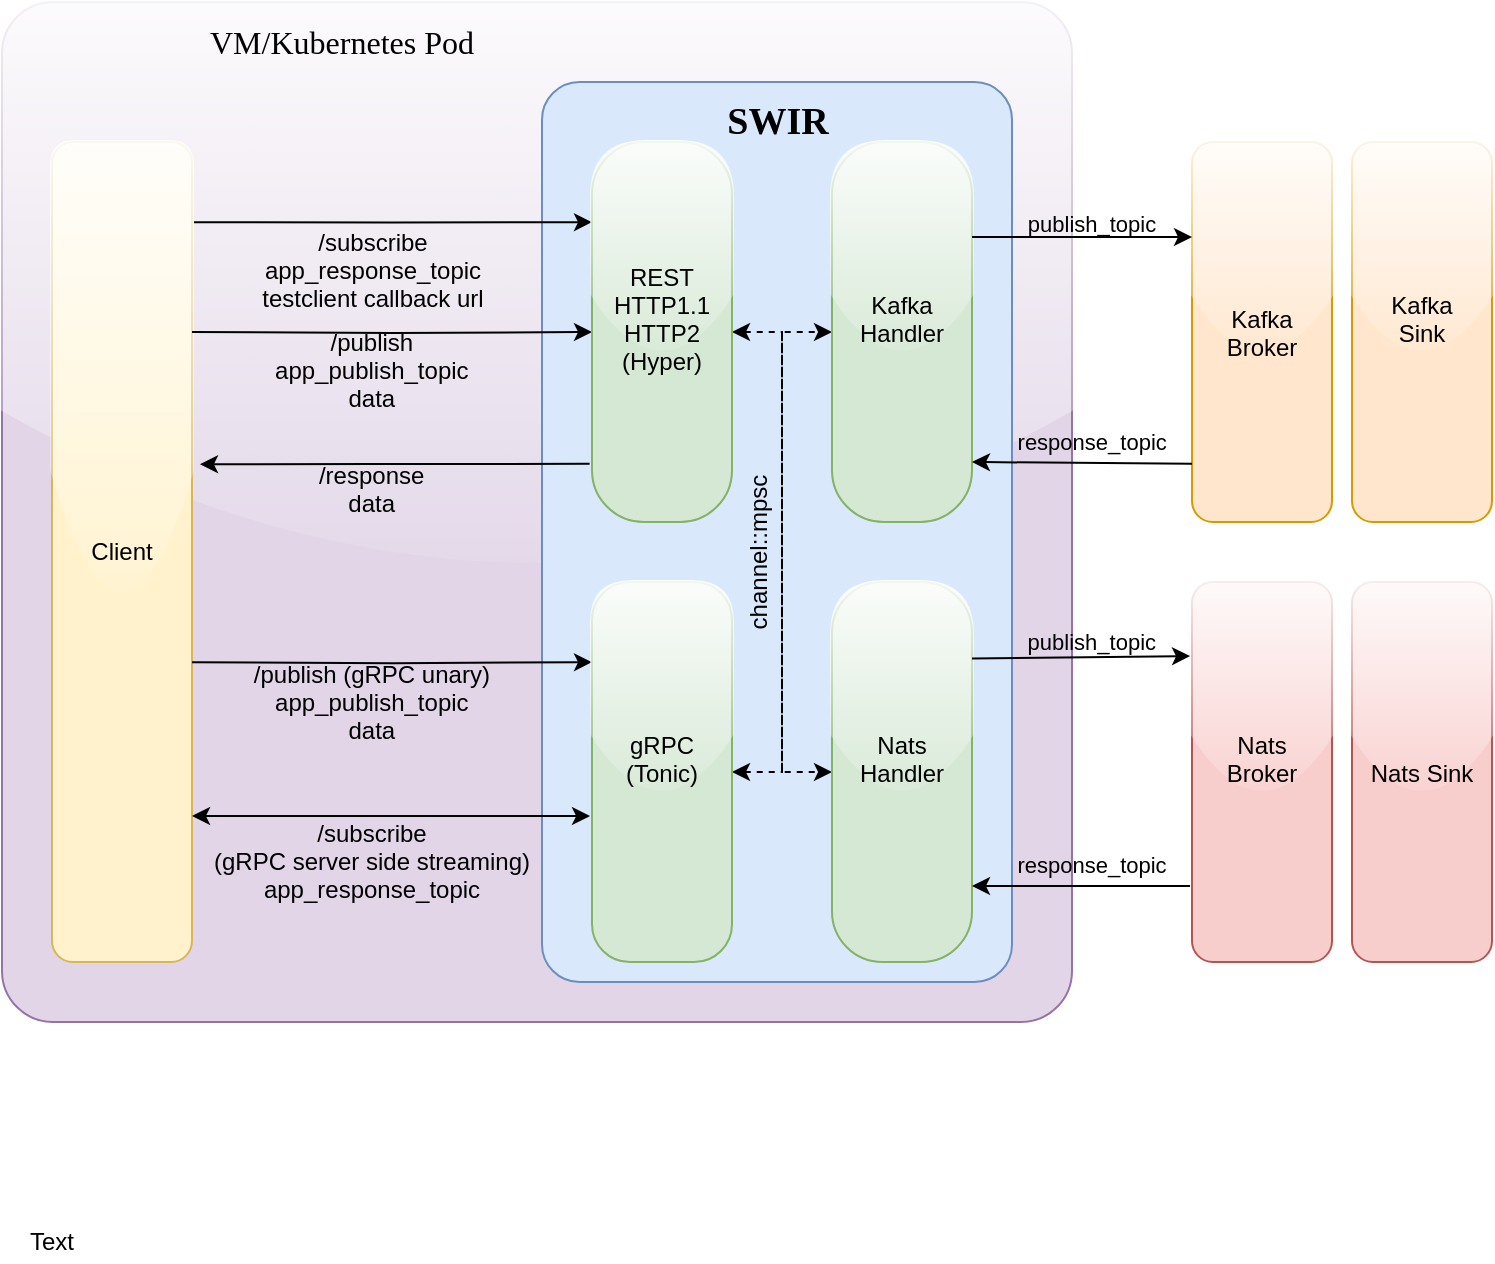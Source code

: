<mxfile version="12.6.1" type="device"><diagram id="uGMfi56DCFaE5VcM8ewH" name="Page-1"><mxGraphModel dx="923" dy="548" grid="1" gridSize="10" guides="1" tooltips="1" connect="1" arrows="1" fold="1" page="1" pageScale="1" pageWidth="850" pageHeight="1100" math="0" shadow="0"><root><mxCell id="0"/><mxCell id="1" parent="0"/><mxCell id="9GM-SWxOKgrgmnYGOKq--68" value="" style="rounded=1;whiteSpace=wrap;html=1;arcSize=5;fillColor=#e1d5e7;strokeColor=#9673a6;labelBackgroundColor=none;glass=1;" vertex="1" parent="1"><mxGeometry x="25" y="10" width="535" height="510" as="geometry"/></mxCell><mxCell id="9GM-SWxOKgrgmnYGOKq--65" value="" style="rounded=1;whiteSpace=wrap;html=1;verticalAlign=top;arcSize=8;fillColor=#dae8fc;strokeColor=#6c8ebf;" vertex="1" parent="1"><mxGeometry x="295" y="50" width="235" height="450" as="geometry"/></mxCell><mxCell id="9GM-SWxOKgrgmnYGOKq--12" value="/" style="edgeStyle=orthogonalEdgeStyle;rounded=0;orthogonalLoop=1;jettySize=auto;entryX=0;entryY=0.211;entryDx=0;entryDy=0;exitX=1.014;exitY=0.098;exitDx=0;exitDy=0;exitPerimeter=0;entryPerimeter=0;noLabel=1;fontColor=none;" edge="1" parent="1" source="9GM-SWxOKgrgmnYGOKq--18" target="9GM-SWxOKgrgmnYGOKq--19"><mxGeometry x="0.196" y="-10" relative="1" as="geometry"><mxPoint x="210" y="80" as="sourcePoint"/><mxPoint x="440" y="105" as="targetPoint"/><mxPoint as="offset"/></mxGeometry></mxCell><mxCell id="9GM-SWxOKgrgmnYGOKq--17" value="/subscribe&#xA;app_response_topic&#xA;testclient callback url&#xA;" style="text;align=center;verticalAlign=middle;resizable=0;points=[];labelBackgroundColor=none;rotation=0;" vertex="1" connectable="0" parent="9GM-SWxOKgrgmnYGOKq--12"><mxGeometry x="0.154" y="-2" relative="1" as="geometry"><mxPoint x="-25.64" y="27.99" as="offset"/></mxGeometry></mxCell><mxCell id="9GM-SWxOKgrgmnYGOKq--18" value="Client" style="rounded=1;whiteSpace=wrap;html=1;fillColor=#fff2cc;strokeColor=#d6b656;glass=1;" vertex="1" parent="1"><mxGeometry x="50" y="80" width="70" height="410" as="geometry"/></mxCell><mxCell id="9GM-SWxOKgrgmnYGOKq--20" value="/" style="edgeStyle=orthogonalEdgeStyle;rounded=0;orthogonalLoop=1;jettySize=auto;entryX=0;entryY=0.5;entryDx=0;entryDy=0;noLabel=1;fontColor=none;" edge="1" parent="1" target="9GM-SWxOKgrgmnYGOKq--19"><mxGeometry relative="1" as="geometry"><mxPoint x="120" y="175" as="sourcePoint"/><mxPoint x="430" y="180" as="targetPoint"/></mxGeometry></mxCell><mxCell id="9GM-SWxOKgrgmnYGOKq--21" value="/publish&#xA;app_publish_topic&#xA;data&#xA;" style="text;align=center;verticalAlign=middle;resizable=0;points=[];labelBackgroundColor=none;" vertex="1" connectable="0" parent="9GM-SWxOKgrgmnYGOKq--20"><mxGeometry x="0.154" y="-2" relative="1" as="geometry"><mxPoint x="-25.33" y="23" as="offset"/></mxGeometry></mxCell><mxCell id="9GM-SWxOKgrgmnYGOKq--22" value="/response&#xA;data&#xA;" style="endArrow=classic;exitX=-0.017;exitY=0.847;exitDx=0;exitDy=0;exitPerimeter=0;entryX=1.057;entryY=0.393;entryDx=0;entryDy=0;entryPerimeter=0;labelBackgroundColor=none;fontSize=12;" edge="1" parent="1" source="9GM-SWxOKgrgmnYGOKq--19" target="9GM-SWxOKgrgmnYGOKq--18"><mxGeometry x="0.117" y="19" width="50" height="50" relative="1" as="geometry"><mxPoint y="340" as="sourcePoint"/><mxPoint x="50" y="290" as="targetPoint"/><Array as="points"><mxPoint x="220" y="241"/></Array><mxPoint as="offset"/></mxGeometry></mxCell><mxCell id="9GM-SWxOKgrgmnYGOKq--52" style="edgeStyle=orthogonalEdgeStyle;rounded=0;orthogonalLoop=1;jettySize=auto;html=1;exitX=1;exitY=0.5;exitDx=0;exitDy=0;entryX=0;entryY=0.5;entryDx=0;entryDy=0;startArrow=classic;startFill=1;dashed=1;" edge="1" parent="1" source="9GM-SWxOKgrgmnYGOKq--19" target="9GM-SWxOKgrgmnYGOKq--51"><mxGeometry relative="1" as="geometry"/></mxCell><mxCell id="9GM-SWxOKgrgmnYGOKq--19" value="REST&#xA;HTTP1.1&#xA;HTTP2&#xA;(Hyper)&#xA;" style="rounded=1;fillColor=#d5e8d4;strokeColor=#82b366;glass=1;arcSize=37;" vertex="1" parent="1"><mxGeometry x="320" y="80" width="70" height="190" as="geometry"/></mxCell><mxCell id="9GM-SWxOKgrgmnYGOKq--33" value="/" style="edgeStyle=orthogonalEdgeStyle;rounded=0;orthogonalLoop=1;jettySize=auto;entryX=0;entryY=0.211;entryDx=0;entryDy=0;exitX=1;exitY=0.211;exitDx=0;exitDy=0;exitPerimeter=0;entryPerimeter=0;noLabel=1;fontColor=none;" edge="1" target="9GM-SWxOKgrgmnYGOKq--39" parent="1"><mxGeometry relative="1" as="geometry"><mxPoint x="120" y="340.09" as="sourcePoint"/><mxPoint x="440" y="325" as="targetPoint"/></mxGeometry></mxCell><mxCell id="9GM-SWxOKgrgmnYGOKq--34" value="/publish (gRPC unary)&#xA;app_publish_topic&#xA;data&#xA;&#xA;&#xA;" style="text;align=center;verticalAlign=middle;resizable=0;points=[];labelBackgroundColor=none;" vertex="1" connectable="0" parent="9GM-SWxOKgrgmnYGOKq--33"><mxGeometry x="0.154" y="-2" relative="1" as="geometry"><mxPoint x="-25.33" y="37.99" as="offset"/></mxGeometry></mxCell><mxCell id="9GM-SWxOKgrgmnYGOKq--53" value="" style="edgeStyle=orthogonalEdgeStyle;rounded=0;orthogonalLoop=1;jettySize=auto;exitX=1;exitY=0.5;exitDx=0;exitDy=0;entryX=0;entryY=0.5;entryDx=0;entryDy=0;startArrow=classic;startFill=1;dashed=1;" edge="1" parent="1" source="9GM-SWxOKgrgmnYGOKq--39" target="9GM-SWxOKgrgmnYGOKq--50"><mxGeometry relative="1" as="geometry"/></mxCell><mxCell id="9GM-SWxOKgrgmnYGOKq--39" value="gRPC&#xA;(Tonic)&#xA;" style="rounded=1;fillColor=#d5e8d4;strokeColor=#82b366;glass=1;arcSize=27;" vertex="1" parent="1"><mxGeometry x="320" y="300" width="70" height="190" as="geometry"/></mxCell><mxCell id="9GM-SWxOKgrgmnYGOKq--50" value="Kafka&#xA;Handler&#xA;" style="rounded=1;fillColor=#d5e8d4;strokeColor=#82b366;glass=1;arcSize=37;shadow=0;comic=0;" vertex="1" parent="1"><mxGeometry x="440" y="80" width="70" height="190" as="geometry"/></mxCell><mxCell id="9GM-SWxOKgrgmnYGOKq--51" value="Nats&#xA;Handler&#xA;" style="rounded=1;fillColor=#d5e8d4;strokeColor=#82b366;glass=1;arcSize=36;" vertex="1" parent="1"><mxGeometry x="440" y="300" width="70" height="190" as="geometry"/></mxCell><mxCell id="9GM-SWxOKgrgmnYGOKq--54" value="Kafka&#xA;Broker" style="rounded=1;fillColor=#ffe6cc;strokeColor=#d79b00;glass=1;" vertex="1" parent="1"><mxGeometry x="620" y="80" width="70" height="190" as="geometry"/></mxCell><mxCell id="9GM-SWxOKgrgmnYGOKq--55" value="Nats&#xA;Broker&#xA;" style="rounded=1;fillColor=#f8cecc;strokeColor=#b85450;glass=1;" vertex="1" parent="1"><mxGeometry x="620" y="300" width="70" height="190" as="geometry"/></mxCell><mxCell id="9GM-SWxOKgrgmnYGOKq--56" value="Kafka&#xA;Sink&#xA;" style="rounded=1;fillColor=#ffe6cc;strokeColor=#d79b00;glass=1;" vertex="1" parent="1"><mxGeometry x="700" y="80" width="70" height="190" as="geometry"/></mxCell><mxCell id="9GM-SWxOKgrgmnYGOKq--57" value="Nats Sink" style="rounded=1;fillColor=#f8cecc;strokeColor=#b85450;glass=1;" vertex="1" parent="1"><mxGeometry x="700" y="300" width="70" height="190" as="geometry"/></mxCell><mxCell id="9GM-SWxOKgrgmnYGOKq--58" value="publish_topic" style="endArrow=classic;startArrow=none;exitX=1;exitY=0.25;exitDx=0;exitDy=0;startFill=0;entryX=0;entryY=0.25;entryDx=0;entryDy=0;labelBackgroundColor=none;" edge="1" parent="1" source="9GM-SWxOKgrgmnYGOKq--50" target="9GM-SWxOKgrgmnYGOKq--54"><mxGeometry x="0.091" y="8" width="50" height="50" relative="1" as="geometry"><mxPoint x="589" y="127.5" as="sourcePoint"/><mxPoint x="640" y="70" as="targetPoint"/><Array as="points"/><mxPoint y="1" as="offset"/></mxGeometry></mxCell><mxCell id="9GM-SWxOKgrgmnYGOKq--59" value="response_topic" style="endArrow=none;startArrow=classic;entryX=0;entryY=0.847;entryDx=0;entryDy=0;exitX=1;exitY=0.25;exitDx=0;exitDy=0;startFill=1;endFill=0;entryPerimeter=0;labelBackgroundColor=none;" edge="1" parent="1" target="9GM-SWxOKgrgmnYGOKq--54"><mxGeometry x="0.089" y="11" width="50" height="50" relative="1" as="geometry"><mxPoint x="510" y="240" as="sourcePoint"/><mxPoint x="669" y="240" as="targetPoint"/><mxPoint as="offset"/></mxGeometry></mxCell><mxCell id="9GM-SWxOKgrgmnYGOKq--62" value="publish_topic" style="endArrow=classic;startArrow=none;exitX=1;exitY=0.25;exitDx=0;exitDy=0;startFill=0;entryX=-0.014;entryY=0.195;entryDx=0;entryDy=0;entryPerimeter=0;labelBackgroundColor=none;" edge="1" parent="1" target="9GM-SWxOKgrgmnYGOKq--55"><mxGeometry x="0.102" y="8" width="50" height="50" relative="1" as="geometry"><mxPoint x="510" y="338.25" as="sourcePoint"/><mxPoint x="590" y="338" as="targetPoint"/><Array as="points"/><mxPoint as="offset"/></mxGeometry></mxCell><mxCell id="9GM-SWxOKgrgmnYGOKq--63" value="response_topic" style="endArrow=none;startArrow=classic;startFill=1;endFill=0;entryX=-0.014;entryY=0.8;entryDx=0;entryDy=0;entryPerimeter=0;labelBackgroundColor=none;" edge="1" parent="1" target="9GM-SWxOKgrgmnYGOKq--55"><mxGeometry x="0.098" y="11" width="50" height="50" relative="1" as="geometry"><mxPoint x="510" y="452" as="sourcePoint"/><mxPoint x="600" y="452" as="targetPoint"/><mxPoint as="offset"/></mxGeometry></mxCell><mxCell id="9GM-SWxOKgrgmnYGOKq--64" value="" style="endArrow=classic;startArrow=classic;html=1;entryX=-0.014;entryY=0.616;entryDx=0;entryDy=0;entryPerimeter=0;" edge="1" parent="1" target="9GM-SWxOKgrgmnYGOKq--39"><mxGeometry width="50" height="50" relative="1" as="geometry"><mxPoint x="120" y="417" as="sourcePoint"/><mxPoint x="100" y="580" as="targetPoint"/></mxGeometry></mxCell><mxCell id="9GM-SWxOKgrgmnYGOKq--67" value="&lt;font size=&quot;1&quot;&gt;&lt;b&gt;&lt;font style=&quot;font-size: 19px&quot; face=&quot;Lucida Console&quot;&gt;SWIR&lt;/font&gt;&lt;/b&gt;&lt;/font&gt;" style="text;html=1;strokeColor=none;fillColor=none;align=center;verticalAlign=middle;whiteSpace=wrap;rounded=0;" vertex="1" parent="1"><mxGeometry x="392.5" y="60" width="40" height="20" as="geometry"/></mxCell><mxCell id="9GM-SWxOKgrgmnYGOKq--69" value="&lt;div style=&quot;font-size: 16px&quot;&gt;&lt;font style=&quot;font-size: 16px&quot; face=&quot;Lucida Console&quot;&gt;VM/Kubernetes Pod &lt;br&gt;&lt;/font&gt;&lt;/div&gt;" style="text;html=1;strokeColor=none;fillColor=none;align=center;verticalAlign=middle;whiteSpace=wrap;rounded=0;" vertex="1" parent="1"><mxGeometry x="50" y="20" width="290" height="20" as="geometry"/></mxCell><mxCell id="9GM-SWxOKgrgmnYGOKq--71" value="/subscribe &#xA;(gRPC server side streaming)&#xA;app_response_topic" style="text;strokeColor=none;fillColor=none;align=center;verticalAlign=middle;rounded=0;labelBackgroundColor=none;" vertex="1" parent="1"><mxGeometry x="110" y="429" width="200" height="20" as="geometry"/></mxCell><mxCell id="9GM-SWxOKgrgmnYGOKq--76" value="Text" style="text;html=1;strokeColor=none;fillColor=none;align=center;verticalAlign=middle;whiteSpace=wrap;rounded=0;labelBackgroundColor=none;fontSize=12;fontColor=none;" vertex="1" parent="1"><mxGeometry x="30" y="620" width="40" height="20" as="geometry"/></mxCell><mxCell id="9GM-SWxOKgrgmnYGOKq--77" value="channel::mpsc" style="text;strokeColor=none;fillColor=none;align=center;verticalAlign=middle;rounded=0;labelBackgroundColor=none;fontSize=12;fontColor=none;direction=east;rotation=270;" vertex="1" parent="1"><mxGeometry x="382.5" y="272.5" width="40" height="25" as="geometry"/></mxCell></root></mxGraphModel></diagram></mxfile>